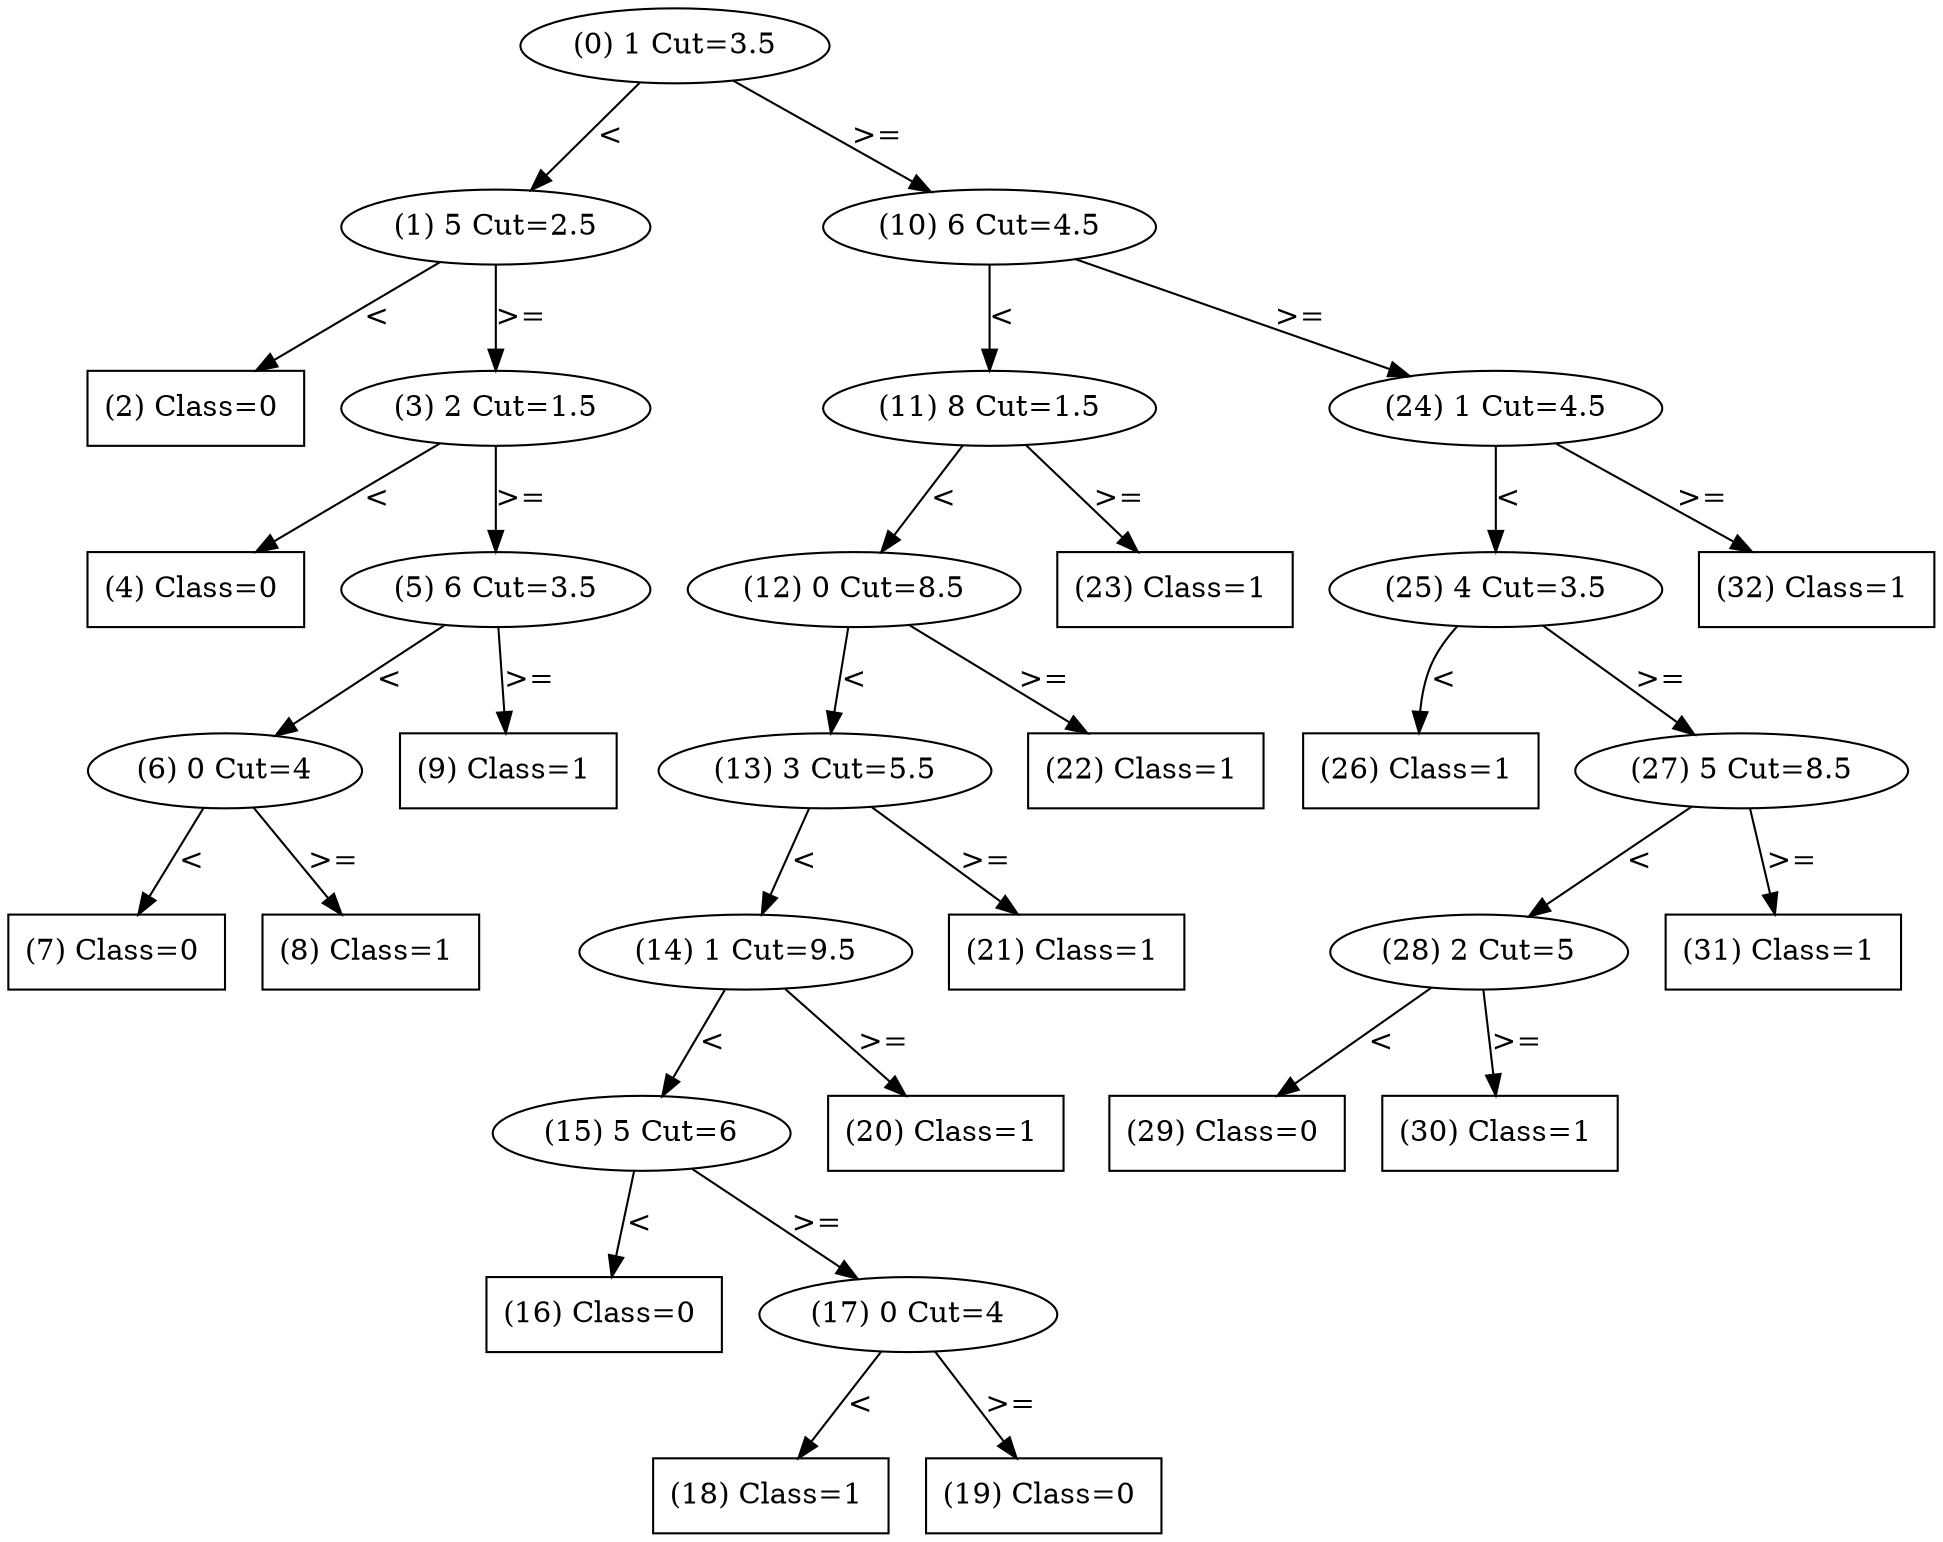 digraph 2 {
    node [shape=ellipse]
    node [shape=ellipse]
    "(0) 1 Cut=3.5" -> "(1) 5 Cut=2.5" [label="<"]
    node [shape=ellipse]
    "(0) 1 Cut=3.5" -> "(10) 6 Cut=4.5" [label=">="]
    node [shape=box]
    "(1) 5 Cut=2.5" -> "(2) Class=0 " [label="<"]
    node [shape=ellipse]
    "(1) 5 Cut=2.5" -> "(3) 2 Cut=1.5" [label=">="]
    node [shape=box]
    "(3) 2 Cut=1.5" -> "(4) Class=0 " [label="<"]
    node [shape=ellipse]
    "(3) 2 Cut=1.5" -> "(5) 6 Cut=3.5" [label=">="]
    node [shape=ellipse]
    "(5) 6 Cut=3.5" -> "(6) 0 Cut=4" [label="<"]
    node [shape=box]
    "(5) 6 Cut=3.5" -> "(9) Class=1 " [label=">="]
    node [shape=box]
    "(6) 0 Cut=4" -> "(7) Class=0 " [label="<"]
    node [shape=box]
    "(6) 0 Cut=4" -> "(8) Class=1 " [label=">="]
    node [shape=ellipse]
    "(10) 6 Cut=4.5" -> "(11) 8 Cut=1.5" [label="<"]
    node [shape=ellipse]
    "(10) 6 Cut=4.5" -> "(24) 1 Cut=4.5" [label=">="]
    node [shape=ellipse]
    "(11) 8 Cut=1.5" -> "(12) 0 Cut=8.5" [label="<"]
    node [shape=box]
    "(11) 8 Cut=1.5" -> "(23) Class=1 " [label=">="]
    node [shape=ellipse]
    "(12) 0 Cut=8.5" -> "(13) 3 Cut=5.5" [label="<"]
    node [shape=box]
    "(12) 0 Cut=8.5" -> "(22) Class=1 " [label=">="]
    node [shape=ellipse]
    "(13) 3 Cut=5.5" -> "(14) 1 Cut=9.5" [label="<"]
    node [shape=box]
    "(13) 3 Cut=5.5" -> "(21) Class=1 " [label=">="]
    node [shape=ellipse]
    "(14) 1 Cut=9.5" -> "(15) 5 Cut=6" [label="<"]
    node [shape=box]
    "(14) 1 Cut=9.5" -> "(20) Class=1 " [label=">="]
    node [shape=box]
    "(15) 5 Cut=6" -> "(16) Class=0 " [label="<"]
    node [shape=ellipse]
    "(15) 5 Cut=6" -> "(17) 0 Cut=4" [label=">="]
    node [shape=box]
    "(17) 0 Cut=4" -> "(18) Class=1 " [label="<"]
    node [shape=box]
    "(17) 0 Cut=4" -> "(19) Class=0 " [label=">="]
    node [shape=ellipse]
    "(24) 1 Cut=4.5" -> "(25) 4 Cut=3.5" [label="<"]
    node [shape=box]
    "(24) 1 Cut=4.5" -> "(32) Class=1 " [label=">="]
    node [shape=box]
    "(25) 4 Cut=3.5" -> "(26) Class=1 " [label="<"]
    node [shape=ellipse]
    "(25) 4 Cut=3.5" -> "(27) 5 Cut=8.5" [label=">="]
    node [shape=ellipse]
    "(27) 5 Cut=8.5" -> "(28) 2 Cut=5" [label="<"]
    node [shape=box]
    "(27) 5 Cut=8.5" -> "(31) Class=1 " [label=">="]
    node [shape=box]
    "(28) 2 Cut=5" -> "(29) Class=0 " [label="<"]
    node [shape=box]
    "(28) 2 Cut=5" -> "(30) Class=1 " [label=">="]
}
